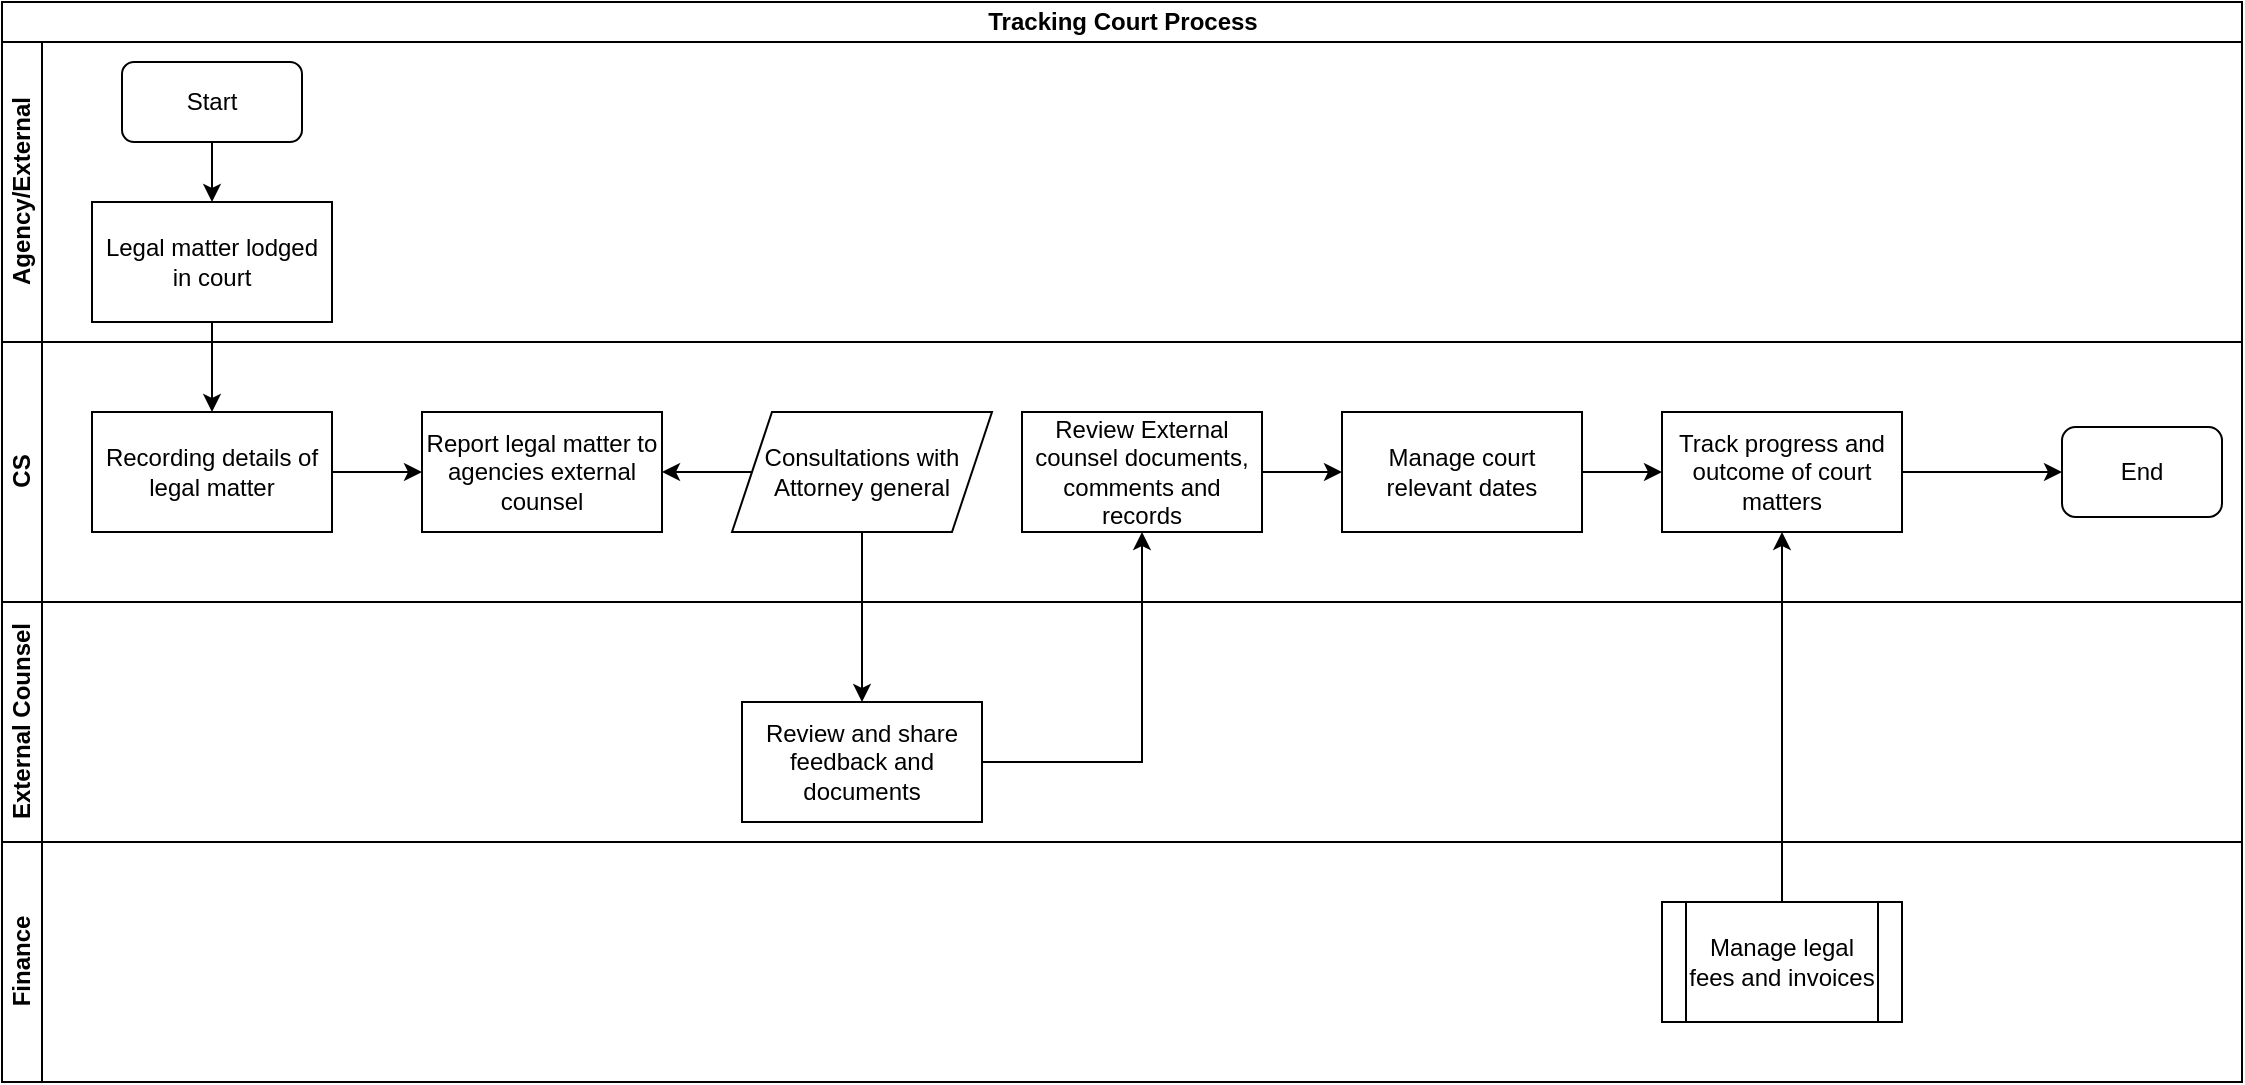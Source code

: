 <mxfile version="13.6.5" type="github">
  <diagram id="0RUWXyTzMRWXxpnDIzsa" name="Page-1">
    <mxGraphModel dx="1038" dy="547" grid="1" gridSize="10" guides="1" tooltips="1" connect="1" arrows="1" fold="1" page="1" pageScale="1" pageWidth="1169" pageHeight="827" math="0" shadow="0">
      <root>
        <mxCell id="0" />
        <mxCell id="1" parent="0" />
        <mxCell id="425jPI8e1DpLv5dlSBej-1" value="Tracking Court Process" style="swimlane;html=1;childLayout=stackLayout;resizeParent=1;resizeParentMax=0;horizontal=1;startSize=20;horizontalStack=0;" vertex="1" parent="1">
          <mxGeometry x="40" y="30" width="1120" height="540" as="geometry" />
        </mxCell>
        <mxCell id="425jPI8e1DpLv5dlSBej-2" value="Agency/External" style="swimlane;html=1;startSize=20;horizontal=0;" vertex="1" parent="425jPI8e1DpLv5dlSBej-1">
          <mxGeometry y="20" width="1120" height="150" as="geometry" />
        </mxCell>
        <mxCell id="425jPI8e1DpLv5dlSBej-6" value="Start" style="rounded=1;whiteSpace=wrap;html=1;" vertex="1" parent="425jPI8e1DpLv5dlSBej-2">
          <mxGeometry x="60" y="10" width="90" height="40" as="geometry" />
        </mxCell>
        <mxCell id="425jPI8e1DpLv5dlSBej-7" value="Legal matter lodged in court" style="rounded=0;whiteSpace=wrap;html=1;" vertex="1" parent="425jPI8e1DpLv5dlSBej-2">
          <mxGeometry x="45" y="80" width="120" height="60" as="geometry" />
        </mxCell>
        <mxCell id="425jPI8e1DpLv5dlSBej-8" value="" style="endArrow=classic;html=1;exitX=0.5;exitY=1;exitDx=0;exitDy=0;" edge="1" parent="425jPI8e1DpLv5dlSBej-2" source="425jPI8e1DpLv5dlSBej-6" target="425jPI8e1DpLv5dlSBej-7">
          <mxGeometry width="50" height="50" relative="1" as="geometry">
            <mxPoint x="420" y="260" as="sourcePoint" />
            <mxPoint x="470" y="210" as="targetPoint" />
          </mxGeometry>
        </mxCell>
        <mxCell id="425jPI8e1DpLv5dlSBej-3" value="CS" style="swimlane;html=1;startSize=20;horizontal=0;" vertex="1" parent="425jPI8e1DpLv5dlSBej-1">
          <mxGeometry y="170" width="1120" height="130" as="geometry" />
        </mxCell>
        <mxCell id="425jPI8e1DpLv5dlSBej-30" value="End" style="rounded=1;whiteSpace=wrap;html=1;" vertex="1" parent="425jPI8e1DpLv5dlSBej-3">
          <mxGeometry x="1030" y="42.5" width="80" height="45" as="geometry" />
        </mxCell>
        <mxCell id="425jPI8e1DpLv5dlSBej-22" value="Track progress and outcome of court matters" style="whiteSpace=wrap;html=1;rounded=0;" vertex="1" parent="425jPI8e1DpLv5dlSBej-3">
          <mxGeometry x="830" y="35" width="120" height="60" as="geometry" />
        </mxCell>
        <mxCell id="425jPI8e1DpLv5dlSBej-20" value="Manage court relevant dates" style="whiteSpace=wrap;html=1;rounded=0;" vertex="1" parent="425jPI8e1DpLv5dlSBej-3">
          <mxGeometry x="670" y="35" width="120" height="60" as="geometry" />
        </mxCell>
        <mxCell id="425jPI8e1DpLv5dlSBej-18" value="Review External counsel documents, comments and records" style="whiteSpace=wrap;html=1;rounded=0;" vertex="1" parent="425jPI8e1DpLv5dlSBej-3">
          <mxGeometry x="510" y="35" width="120" height="60" as="geometry" />
        </mxCell>
        <mxCell id="425jPI8e1DpLv5dlSBej-9" value="Recording details of legal matter" style="whiteSpace=wrap;html=1;rounded=0;" vertex="1" parent="425jPI8e1DpLv5dlSBej-3">
          <mxGeometry x="45" y="35" width="120" height="60" as="geometry" />
        </mxCell>
        <mxCell id="425jPI8e1DpLv5dlSBej-12" value="" style="edgeStyle=orthogonalEdgeStyle;rounded=0;orthogonalLoop=1;jettySize=auto;html=1;" edge="1" parent="425jPI8e1DpLv5dlSBej-3" source="425jPI8e1DpLv5dlSBej-9" target="425jPI8e1DpLv5dlSBej-11">
          <mxGeometry relative="1" as="geometry" />
        </mxCell>
        <mxCell id="425jPI8e1DpLv5dlSBej-11" value="Report legal matter to agencies external counsel" style="whiteSpace=wrap;html=1;rounded=0;" vertex="1" parent="425jPI8e1DpLv5dlSBej-3">
          <mxGeometry x="210" y="35" width="120" height="60" as="geometry" />
        </mxCell>
        <mxCell id="425jPI8e1DpLv5dlSBej-15" value="" style="edgeStyle=orthogonalEdgeStyle;rounded=0;orthogonalLoop=1;jettySize=auto;html=1;" edge="1" parent="425jPI8e1DpLv5dlSBej-3" source="425jPI8e1DpLv5dlSBej-13" target="425jPI8e1DpLv5dlSBej-11">
          <mxGeometry relative="1" as="geometry" />
        </mxCell>
        <mxCell id="425jPI8e1DpLv5dlSBej-13" value="Consultations with Attorney general" style="shape=parallelogram;perimeter=parallelogramPerimeter;whiteSpace=wrap;html=1;fixedSize=1;rounded=0;" vertex="1" parent="425jPI8e1DpLv5dlSBej-3">
          <mxGeometry x="365" y="35" width="130" height="60" as="geometry" />
        </mxCell>
        <mxCell id="425jPI8e1DpLv5dlSBej-21" value="" style="edgeStyle=orthogonalEdgeStyle;rounded=0;orthogonalLoop=1;jettySize=auto;html=1;" edge="1" parent="425jPI8e1DpLv5dlSBej-3" source="425jPI8e1DpLv5dlSBej-18" target="425jPI8e1DpLv5dlSBej-20">
          <mxGeometry relative="1" as="geometry" />
        </mxCell>
        <mxCell id="425jPI8e1DpLv5dlSBej-23" value="" style="edgeStyle=orthogonalEdgeStyle;rounded=0;orthogonalLoop=1;jettySize=auto;html=1;" edge="1" parent="425jPI8e1DpLv5dlSBej-3" source="425jPI8e1DpLv5dlSBej-20" target="425jPI8e1DpLv5dlSBej-22">
          <mxGeometry relative="1" as="geometry" />
        </mxCell>
        <mxCell id="425jPI8e1DpLv5dlSBej-4" value="External Counsel" style="swimlane;html=1;startSize=20;horizontal=0;" vertex="1" parent="425jPI8e1DpLv5dlSBej-1">
          <mxGeometry y="300" width="1120" height="120" as="geometry" />
        </mxCell>
        <mxCell id="425jPI8e1DpLv5dlSBej-16" value="Review and share feedback and documents" style="whiteSpace=wrap;html=1;rounded=0;" vertex="1" parent="425jPI8e1DpLv5dlSBej-4">
          <mxGeometry x="370" y="50" width="120" height="60" as="geometry" />
        </mxCell>
        <mxCell id="425jPI8e1DpLv5dlSBej-10" value="" style="edgeStyle=orthogonalEdgeStyle;rounded=0;orthogonalLoop=1;jettySize=auto;html=1;" edge="1" parent="425jPI8e1DpLv5dlSBej-1" source="425jPI8e1DpLv5dlSBej-7" target="425jPI8e1DpLv5dlSBej-9">
          <mxGeometry relative="1" as="geometry" />
        </mxCell>
        <mxCell id="425jPI8e1DpLv5dlSBej-19" value="" style="edgeStyle=orthogonalEdgeStyle;rounded=0;orthogonalLoop=1;jettySize=auto;html=1;" edge="1" parent="425jPI8e1DpLv5dlSBej-1" source="425jPI8e1DpLv5dlSBej-16" target="425jPI8e1DpLv5dlSBej-18">
          <mxGeometry relative="1" as="geometry" />
        </mxCell>
        <mxCell id="425jPI8e1DpLv5dlSBej-17" value="" style="edgeStyle=orthogonalEdgeStyle;rounded=0;orthogonalLoop=1;jettySize=auto;html=1;" edge="1" parent="425jPI8e1DpLv5dlSBej-1" source="425jPI8e1DpLv5dlSBej-13" target="425jPI8e1DpLv5dlSBej-16">
          <mxGeometry relative="1" as="geometry" />
        </mxCell>
        <mxCell id="425jPI8e1DpLv5dlSBej-5" value="Finance" style="swimlane;html=1;startSize=20;horizontal=0;" vertex="1" parent="425jPI8e1DpLv5dlSBej-1">
          <mxGeometry y="420" width="1120" height="120" as="geometry" />
        </mxCell>
        <mxCell id="425jPI8e1DpLv5dlSBej-27" value="Manage legal fees and invoices" style="shape=process;whiteSpace=wrap;html=1;backgroundOutline=1;" vertex="1" parent="425jPI8e1DpLv5dlSBej-5">
          <mxGeometry x="830" y="30" width="120" height="60" as="geometry" />
        </mxCell>
        <mxCell id="425jPI8e1DpLv5dlSBej-29" value="" style="edgeStyle=orthogonalEdgeStyle;rounded=0;orthogonalLoop=1;jettySize=auto;html=1;entryX=0.5;entryY=1;entryDx=0;entryDy=0;" edge="1" parent="425jPI8e1DpLv5dlSBej-1" source="425jPI8e1DpLv5dlSBej-27" target="425jPI8e1DpLv5dlSBej-22">
          <mxGeometry relative="1" as="geometry">
            <mxPoint x="890" y="370" as="targetPoint" />
          </mxGeometry>
        </mxCell>
        <mxCell id="425jPI8e1DpLv5dlSBej-32" value="" style="edgeStyle=orthogonalEdgeStyle;rounded=0;orthogonalLoop=1;jettySize=auto;html=1;" edge="1" parent="1" source="425jPI8e1DpLv5dlSBej-22">
          <mxGeometry relative="1" as="geometry">
            <mxPoint x="1070" y="265" as="targetPoint" />
          </mxGeometry>
        </mxCell>
      </root>
    </mxGraphModel>
  </diagram>
</mxfile>
